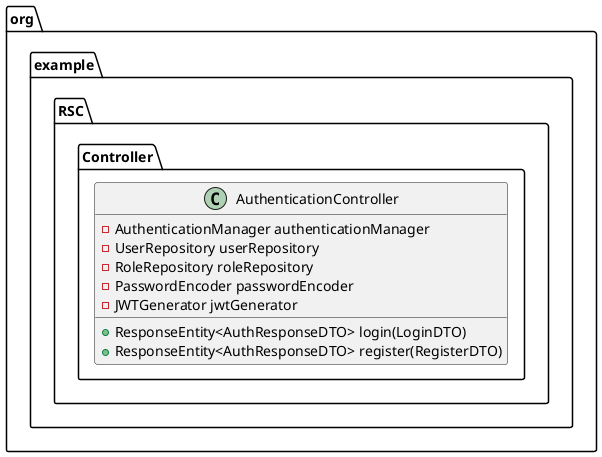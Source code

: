 @startuml
class org.example.RSC.Controller.AuthenticationController {
- AuthenticationManager authenticationManager
- UserRepository userRepository
- RoleRepository roleRepository
- PasswordEncoder passwordEncoder
- JWTGenerator jwtGenerator
+ ResponseEntity<AuthResponseDTO> login(LoginDTO)
+ ResponseEntity<AuthResponseDTO> register(RegisterDTO)
}


@enduml